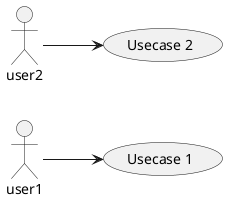 ' 2.11 Left to right direction, Drawing UML with PlantUML (V8037, p. 28)
@startuml
left to right direction
user1 --> (Usecase 1)
user2 --> (Usecase 2)
@enduml
